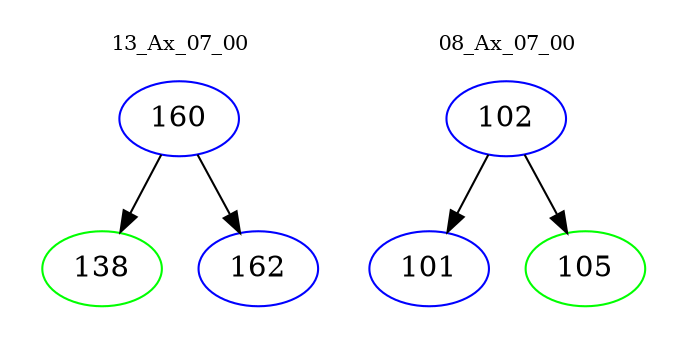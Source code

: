 digraph{
subgraph cluster_0 {
color = white
label = "13_Ax_07_00";
fontsize=10;
T0_160 [label="160", color="blue"]
T0_160 -> T0_138 [color="black"]
T0_138 [label="138", color="green"]
T0_160 -> T0_162 [color="black"]
T0_162 [label="162", color="blue"]
}
subgraph cluster_1 {
color = white
label = "08_Ax_07_00";
fontsize=10;
T1_102 [label="102", color="blue"]
T1_102 -> T1_101 [color="black"]
T1_101 [label="101", color="blue"]
T1_102 -> T1_105 [color="black"]
T1_105 [label="105", color="green"]
}
}
